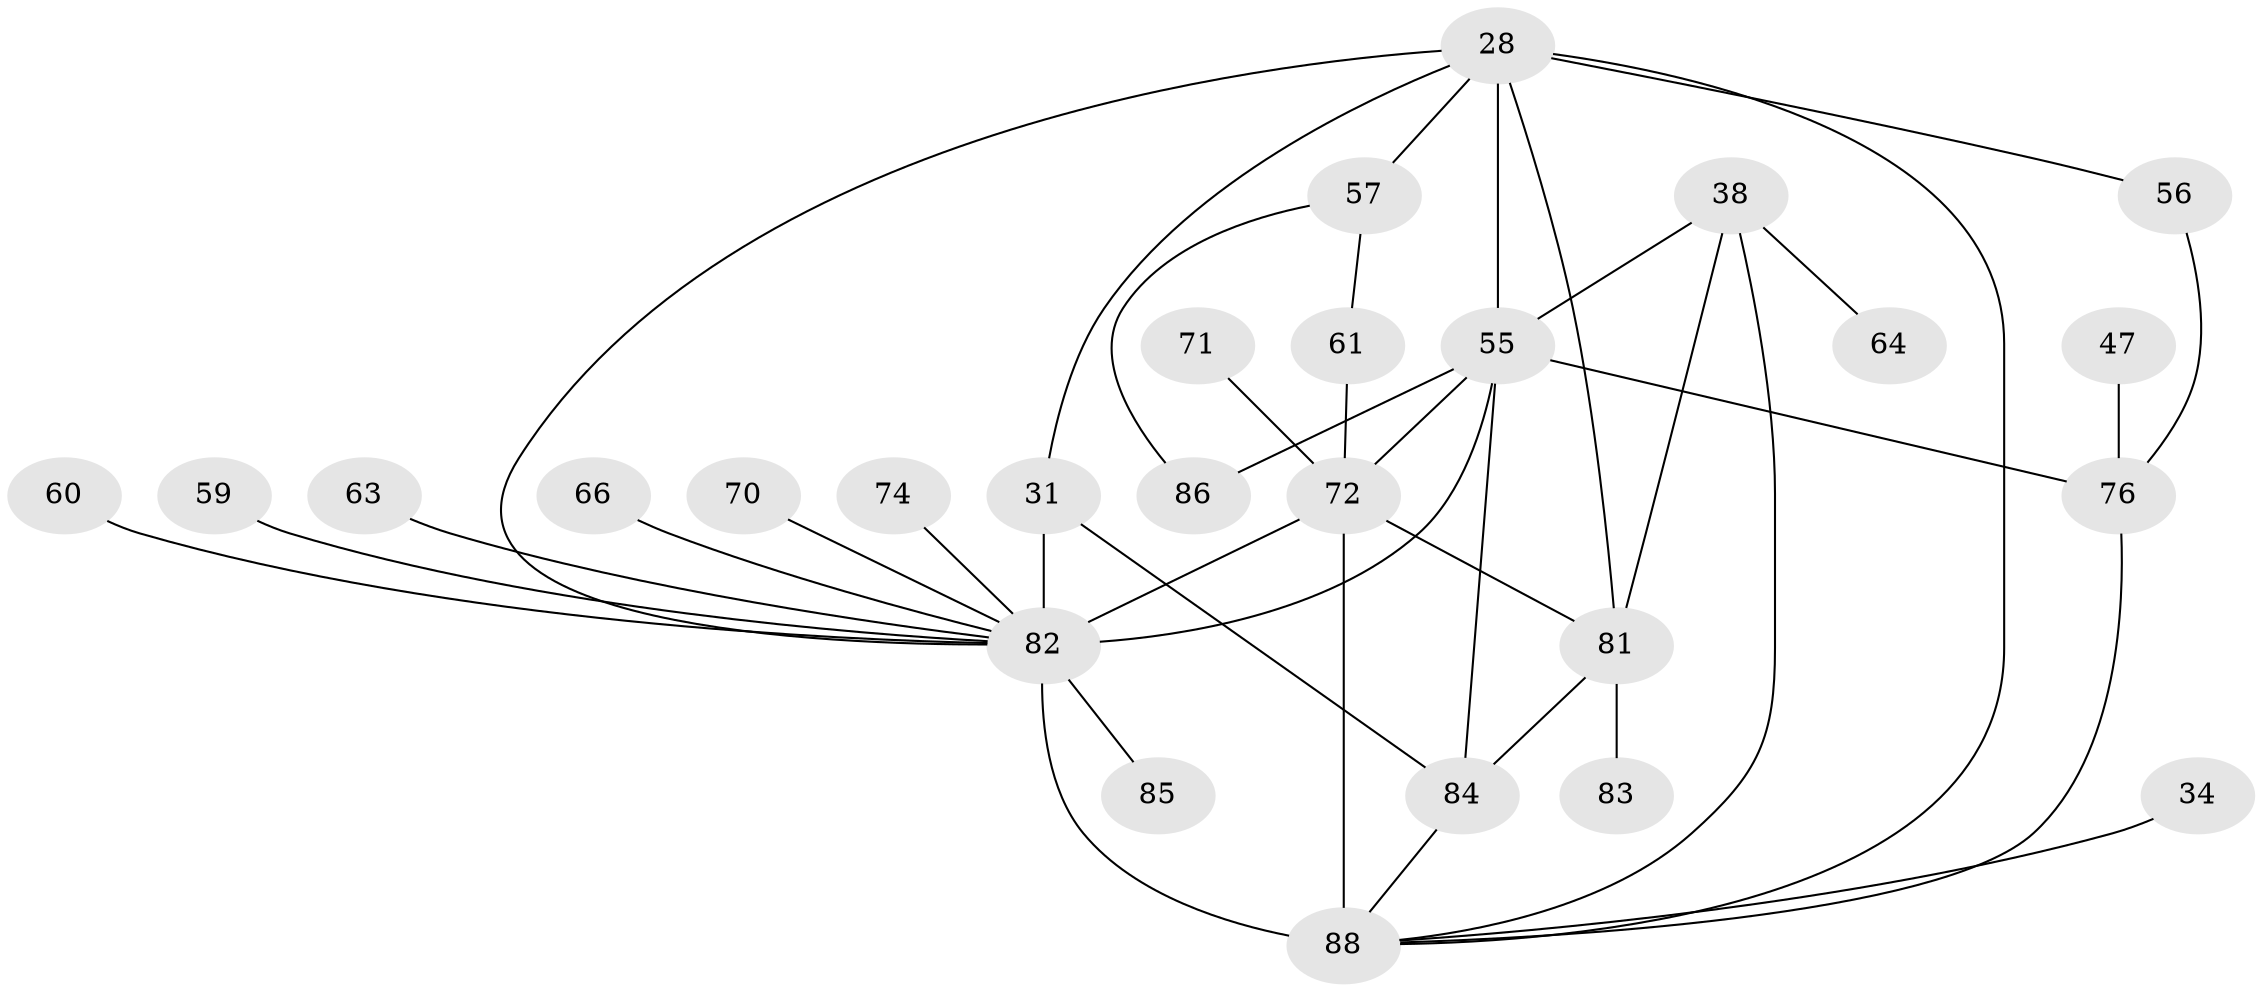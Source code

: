 // original degree distribution, {2: 0.3409090909090909, 6: 0.045454545454545456, 8: 0.022727272727272728, 4: 0.1590909090909091, 7: 0.022727272727272728, 3: 0.2159090909090909, 5: 0.03409090909090909, 1: 0.1590909090909091}
// Generated by graph-tools (version 1.1) at 2025/44/03/04/25 21:44:23]
// undirected, 26 vertices, 40 edges
graph export_dot {
graph [start="1"]
  node [color=gray90,style=filled];
  28 [super="+3+18+27"];
  31 [super="+2"];
  34 [super="+23"];
  38 [super="+37"];
  47;
  55 [super="+24+9"];
  56;
  57 [super="+48"];
  59;
  60;
  61;
  63 [super="+49"];
  64;
  66;
  70;
  71 [super="+36"];
  72 [super="+62+45+67"];
  74;
  76 [super="+29"];
  81 [super="+78+79+77"];
  82 [super="+53+80+65+4"];
  83;
  84 [super="+58"];
  85 [super="+73"];
  86;
  88 [super="+54+75+39+87"];
  28 -- 31 [weight=2];
  28 -- 55 [weight=3];
  28 -- 56;
  28 -- 57 [weight=2];
  28 -- 82 [weight=2];
  28 -- 81 [weight=3];
  28 -- 88 [weight=2];
  31 -- 84;
  31 -- 82 [weight=3];
  34 -- 88;
  38 -- 64;
  38 -- 55 [weight=2];
  38 -- 81;
  38 -- 88;
  47 -- 76;
  55 -- 76 [weight=2];
  55 -- 86;
  55 -- 72 [weight=5];
  55 -- 82 [weight=6];
  55 -- 84;
  56 -- 76;
  57 -- 61;
  57 -- 86;
  59 -- 82;
  60 -- 82;
  61 -- 72;
  63 -- 82;
  66 -- 82;
  70 -- 82;
  71 -- 72;
  72 -- 82;
  72 -- 81;
  72 -- 88 [weight=4];
  74 -- 82;
  76 -- 88;
  81 -- 83;
  81 -- 84;
  82 -- 85;
  82 -- 88 [weight=3];
  84 -- 88;
}
